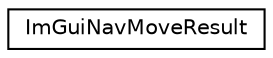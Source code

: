 digraph "Graphical Class Hierarchy"
{
 // LATEX_PDF_SIZE
  edge [fontname="Helvetica",fontsize="10",labelfontname="Helvetica",labelfontsize="10"];
  node [fontname="Helvetica",fontsize="10",shape=record];
  rankdir="LR";
  Node0 [label="ImGuiNavMoveResult",height=0.2,width=0.4,color="black", fillcolor="white", style="filled",URL="$structImGuiNavMoveResult.html",tooltip=" "];
}
